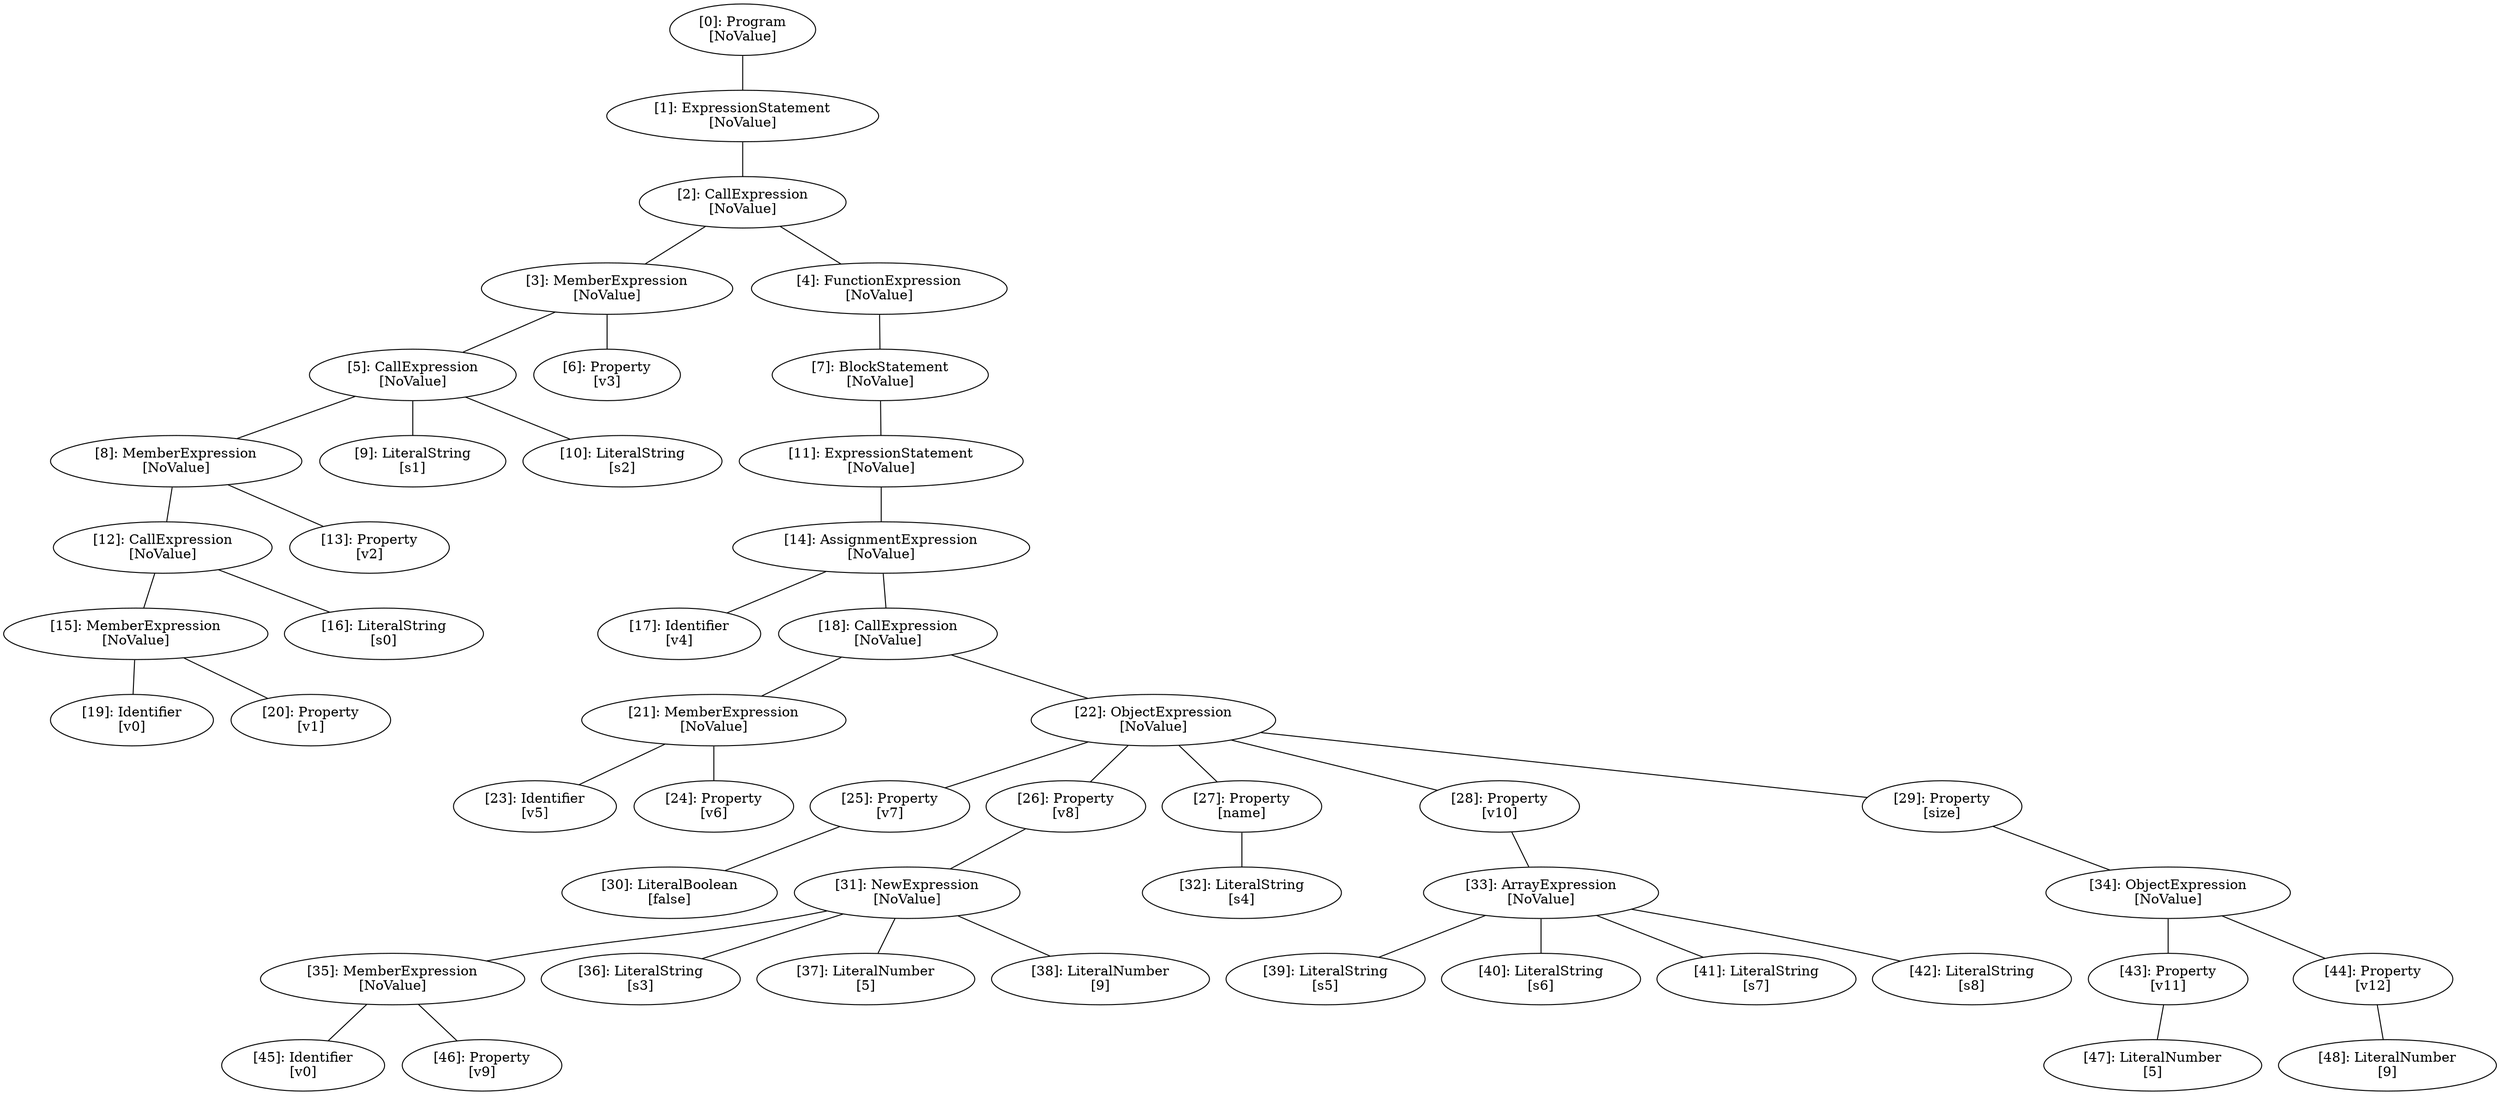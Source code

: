 // Result
graph {
	0 [label="[0]: Program
[NoValue]"]
	1 [label="[1]: ExpressionStatement
[NoValue]"]
	2 [label="[2]: CallExpression
[NoValue]"]
	3 [label="[3]: MemberExpression
[NoValue]"]
	4 [label="[4]: FunctionExpression
[NoValue]"]
	5 [label="[5]: CallExpression
[NoValue]"]
	6 [label="[6]: Property
[v3]"]
	7 [label="[7]: BlockStatement
[NoValue]"]
	8 [label="[8]: MemberExpression
[NoValue]"]
	9 [label="[9]: LiteralString
[s1]"]
	10 [label="[10]: LiteralString
[s2]"]
	11 [label="[11]: ExpressionStatement
[NoValue]"]
	12 [label="[12]: CallExpression
[NoValue]"]
	13 [label="[13]: Property
[v2]"]
	14 [label="[14]: AssignmentExpression
[NoValue]"]
	15 [label="[15]: MemberExpression
[NoValue]"]
	16 [label="[16]: LiteralString
[s0]"]
	17 [label="[17]: Identifier
[v4]"]
	18 [label="[18]: CallExpression
[NoValue]"]
	19 [label="[19]: Identifier
[v0]"]
	20 [label="[20]: Property
[v1]"]
	21 [label="[21]: MemberExpression
[NoValue]"]
	22 [label="[22]: ObjectExpression
[NoValue]"]
	23 [label="[23]: Identifier
[v5]"]
	24 [label="[24]: Property
[v6]"]
	25 [label="[25]: Property
[v7]"]
	26 [label="[26]: Property
[v8]"]
	27 [label="[27]: Property
[name]"]
	28 [label="[28]: Property
[v10]"]
	29 [label="[29]: Property
[size]"]
	30 [label="[30]: LiteralBoolean
[false]"]
	31 [label="[31]: NewExpression
[NoValue]"]
	32 [label="[32]: LiteralString
[s4]"]
	33 [label="[33]: ArrayExpression
[NoValue]"]
	34 [label="[34]: ObjectExpression
[NoValue]"]
	35 [label="[35]: MemberExpression
[NoValue]"]
	36 [label="[36]: LiteralString
[s3]"]
	37 [label="[37]: LiteralNumber
[5]"]
	38 [label="[38]: LiteralNumber
[9]"]
	39 [label="[39]: LiteralString
[s5]"]
	40 [label="[40]: LiteralString
[s6]"]
	41 [label="[41]: LiteralString
[s7]"]
	42 [label="[42]: LiteralString
[s8]"]
	43 [label="[43]: Property
[v11]"]
	44 [label="[44]: Property
[v12]"]
	45 [label="[45]: Identifier
[v0]"]
	46 [label="[46]: Property
[v9]"]
	47 [label="[47]: LiteralNumber
[5]"]
	48 [label="[48]: LiteralNumber
[9]"]
	0 -- 1
	1 -- 2
	2 -- 3
	2 -- 4
	3 -- 5
	3 -- 6
	4 -- 7
	5 -- 8
	5 -- 9
	5 -- 10
	7 -- 11
	8 -- 12
	8 -- 13
	11 -- 14
	12 -- 15
	12 -- 16
	14 -- 17
	14 -- 18
	15 -- 19
	15 -- 20
	18 -- 21
	18 -- 22
	21 -- 23
	21 -- 24
	22 -- 25
	22 -- 26
	22 -- 27
	22 -- 28
	22 -- 29
	25 -- 30
	26 -- 31
	27 -- 32
	28 -- 33
	29 -- 34
	31 -- 35
	31 -- 36
	31 -- 37
	31 -- 38
	33 -- 39
	33 -- 40
	33 -- 41
	33 -- 42
	34 -- 43
	34 -- 44
	35 -- 45
	35 -- 46
	43 -- 47
	44 -- 48
}
